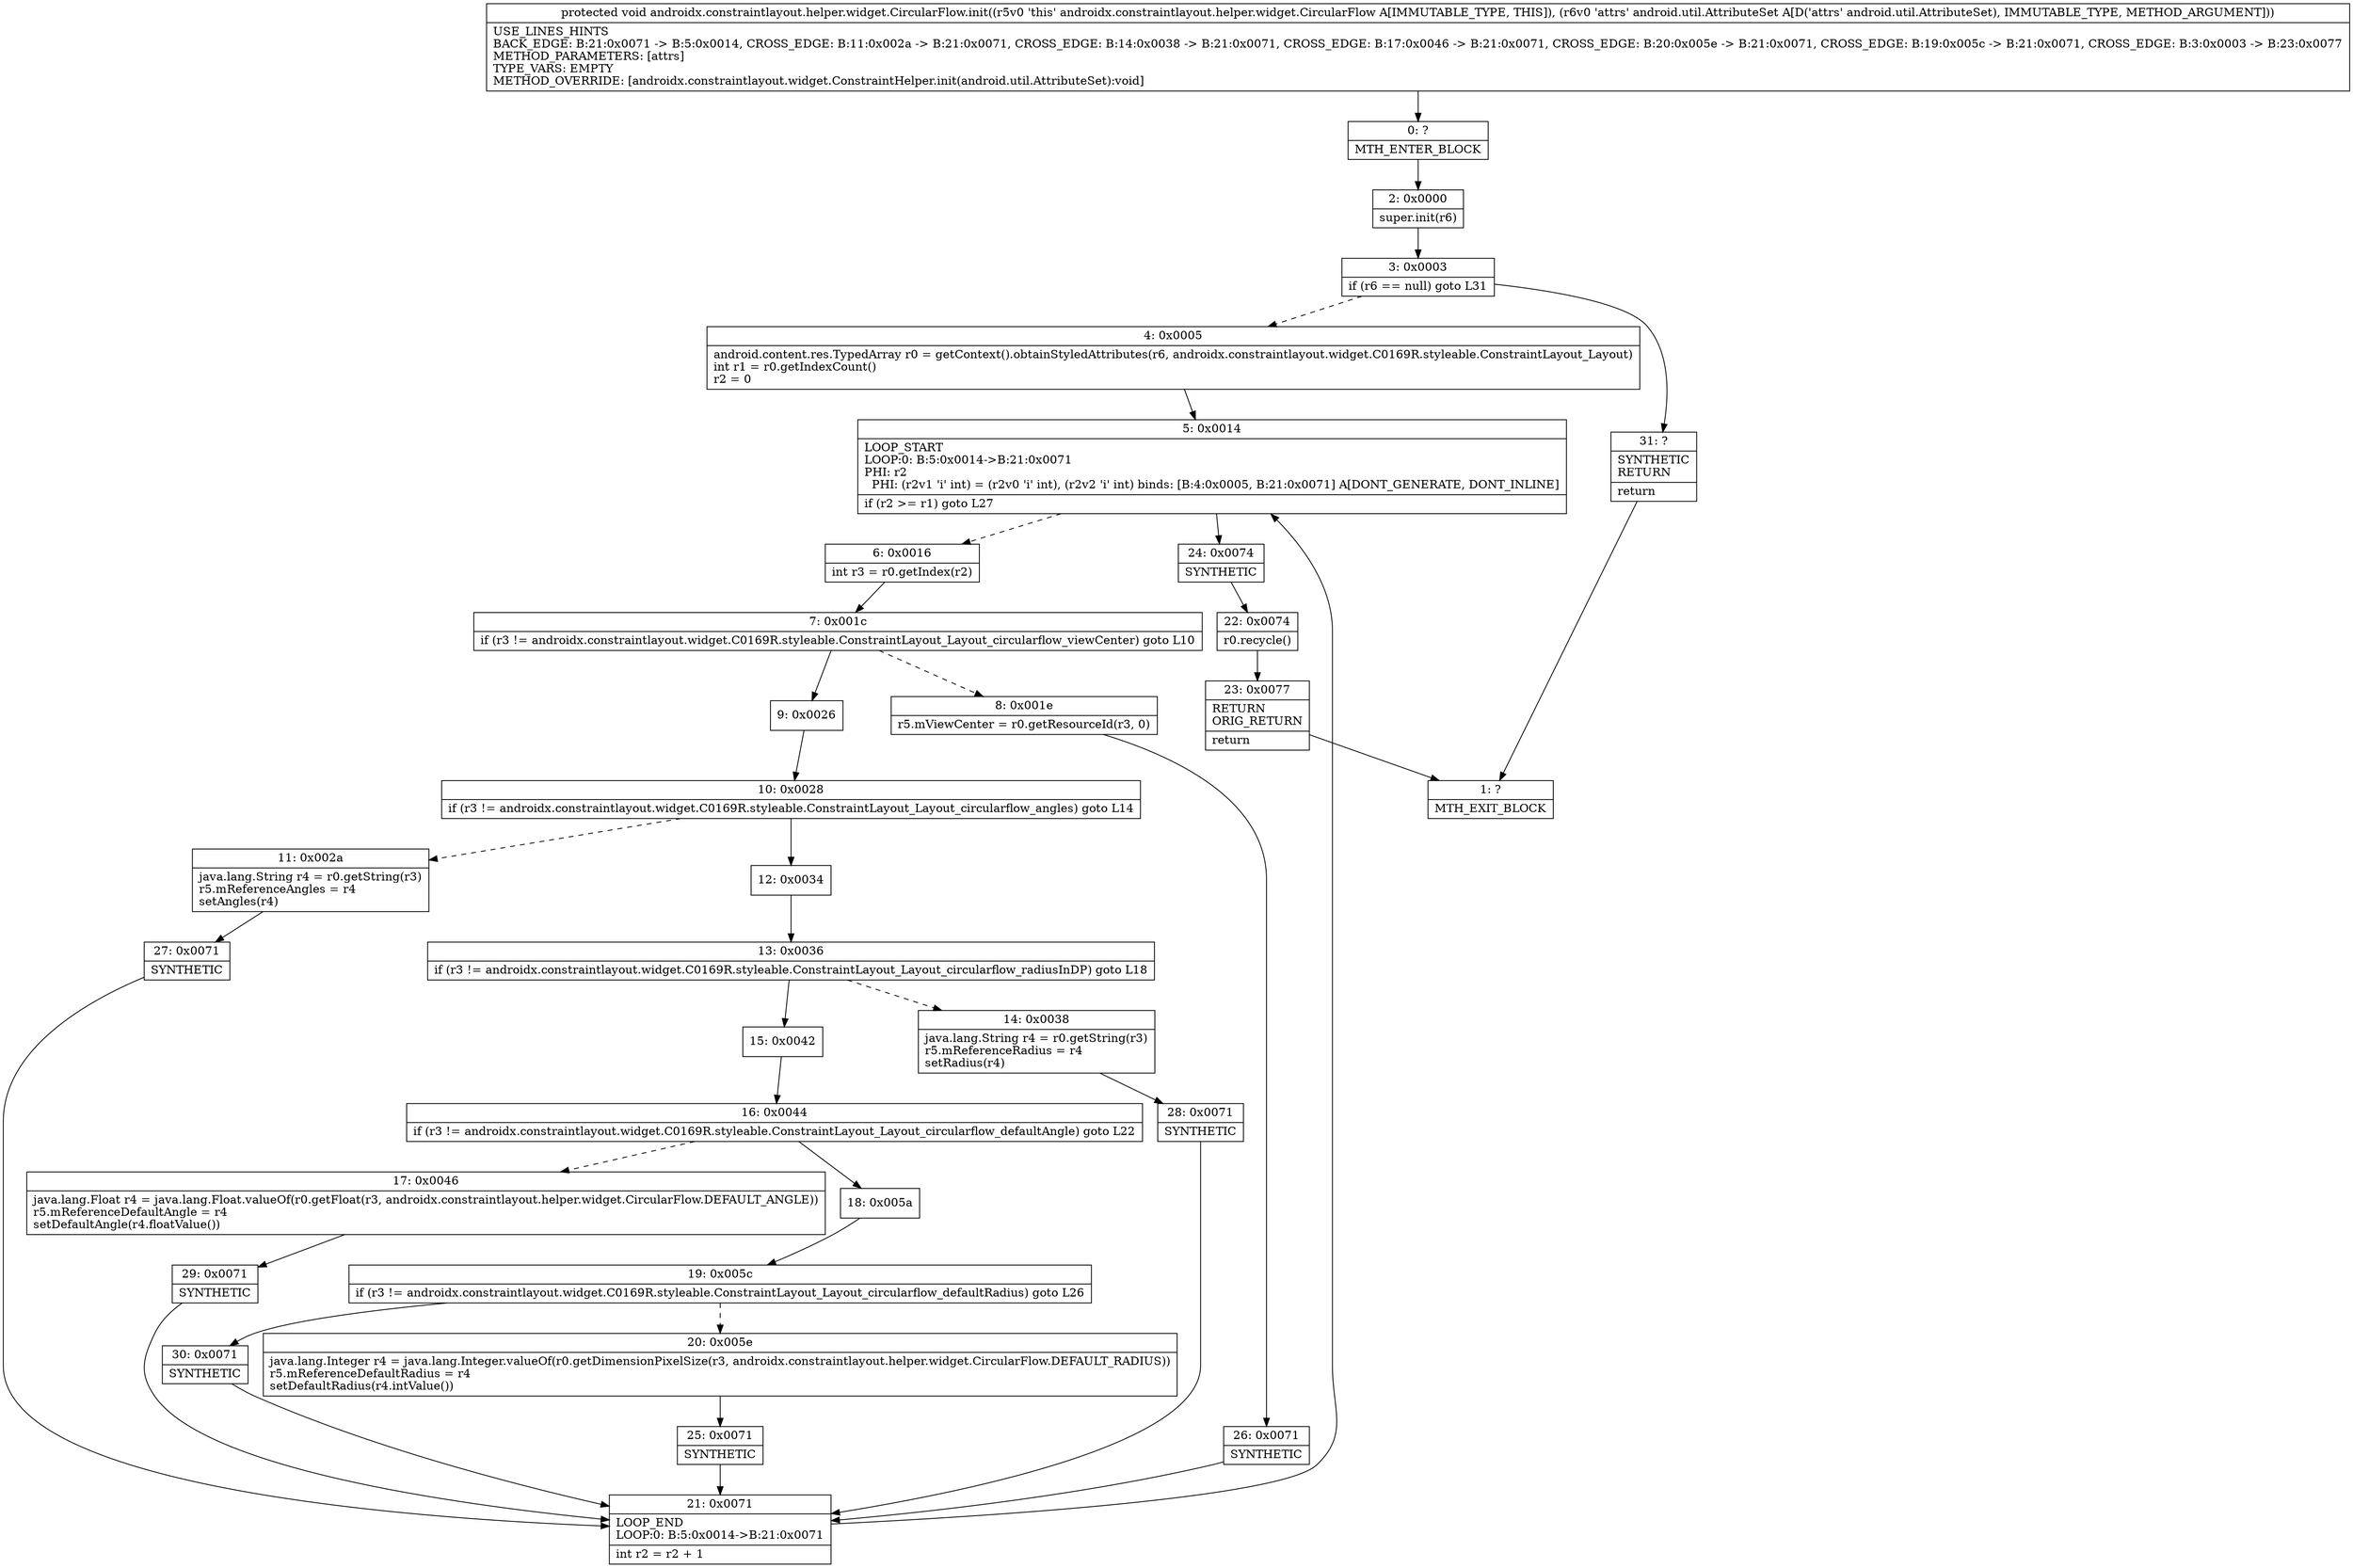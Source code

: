 digraph "CFG forandroidx.constraintlayout.helper.widget.CircularFlow.init(Landroid\/util\/AttributeSet;)V" {
Node_0 [shape=record,label="{0\:\ ?|MTH_ENTER_BLOCK\l}"];
Node_2 [shape=record,label="{2\:\ 0x0000|super.init(r6)\l}"];
Node_3 [shape=record,label="{3\:\ 0x0003|if (r6 == null) goto L31\l}"];
Node_4 [shape=record,label="{4\:\ 0x0005|android.content.res.TypedArray r0 = getContext().obtainStyledAttributes(r6, androidx.constraintlayout.widget.C0169R.styleable.ConstraintLayout_Layout)\lint r1 = r0.getIndexCount()\lr2 = 0\l}"];
Node_5 [shape=record,label="{5\:\ 0x0014|LOOP_START\lLOOP:0: B:5:0x0014\-\>B:21:0x0071\lPHI: r2 \l  PHI: (r2v1 'i' int) = (r2v0 'i' int), (r2v2 'i' int) binds: [B:4:0x0005, B:21:0x0071] A[DONT_GENERATE, DONT_INLINE]\l|if (r2 \>= r1) goto L27\l}"];
Node_6 [shape=record,label="{6\:\ 0x0016|int r3 = r0.getIndex(r2)\l}"];
Node_7 [shape=record,label="{7\:\ 0x001c|if (r3 != androidx.constraintlayout.widget.C0169R.styleable.ConstraintLayout_Layout_circularflow_viewCenter) goto L10\l}"];
Node_8 [shape=record,label="{8\:\ 0x001e|r5.mViewCenter = r0.getResourceId(r3, 0)\l}"];
Node_26 [shape=record,label="{26\:\ 0x0071|SYNTHETIC\l}"];
Node_21 [shape=record,label="{21\:\ 0x0071|LOOP_END\lLOOP:0: B:5:0x0014\-\>B:21:0x0071\l|int r2 = r2 + 1\l}"];
Node_9 [shape=record,label="{9\:\ 0x0026}"];
Node_10 [shape=record,label="{10\:\ 0x0028|if (r3 != androidx.constraintlayout.widget.C0169R.styleable.ConstraintLayout_Layout_circularflow_angles) goto L14\l}"];
Node_11 [shape=record,label="{11\:\ 0x002a|java.lang.String r4 = r0.getString(r3)\lr5.mReferenceAngles = r4\lsetAngles(r4)\l}"];
Node_27 [shape=record,label="{27\:\ 0x0071|SYNTHETIC\l}"];
Node_12 [shape=record,label="{12\:\ 0x0034}"];
Node_13 [shape=record,label="{13\:\ 0x0036|if (r3 != androidx.constraintlayout.widget.C0169R.styleable.ConstraintLayout_Layout_circularflow_radiusInDP) goto L18\l}"];
Node_14 [shape=record,label="{14\:\ 0x0038|java.lang.String r4 = r0.getString(r3)\lr5.mReferenceRadius = r4\lsetRadius(r4)\l}"];
Node_28 [shape=record,label="{28\:\ 0x0071|SYNTHETIC\l}"];
Node_15 [shape=record,label="{15\:\ 0x0042}"];
Node_16 [shape=record,label="{16\:\ 0x0044|if (r3 != androidx.constraintlayout.widget.C0169R.styleable.ConstraintLayout_Layout_circularflow_defaultAngle) goto L22\l}"];
Node_17 [shape=record,label="{17\:\ 0x0046|java.lang.Float r4 = java.lang.Float.valueOf(r0.getFloat(r3, androidx.constraintlayout.helper.widget.CircularFlow.DEFAULT_ANGLE))\lr5.mReferenceDefaultAngle = r4\lsetDefaultAngle(r4.floatValue())\l}"];
Node_29 [shape=record,label="{29\:\ 0x0071|SYNTHETIC\l}"];
Node_18 [shape=record,label="{18\:\ 0x005a}"];
Node_19 [shape=record,label="{19\:\ 0x005c|if (r3 != androidx.constraintlayout.widget.C0169R.styleable.ConstraintLayout_Layout_circularflow_defaultRadius) goto L26\l}"];
Node_20 [shape=record,label="{20\:\ 0x005e|java.lang.Integer r4 = java.lang.Integer.valueOf(r0.getDimensionPixelSize(r3, androidx.constraintlayout.helper.widget.CircularFlow.DEFAULT_RADIUS))\lr5.mReferenceDefaultRadius = r4\lsetDefaultRadius(r4.intValue())\l}"];
Node_25 [shape=record,label="{25\:\ 0x0071|SYNTHETIC\l}"];
Node_30 [shape=record,label="{30\:\ 0x0071|SYNTHETIC\l}"];
Node_24 [shape=record,label="{24\:\ 0x0074|SYNTHETIC\l}"];
Node_22 [shape=record,label="{22\:\ 0x0074|r0.recycle()\l}"];
Node_23 [shape=record,label="{23\:\ 0x0077|RETURN\lORIG_RETURN\l|return\l}"];
Node_1 [shape=record,label="{1\:\ ?|MTH_EXIT_BLOCK\l}"];
Node_31 [shape=record,label="{31\:\ ?|SYNTHETIC\lRETURN\l|return\l}"];
MethodNode[shape=record,label="{protected void androidx.constraintlayout.helper.widget.CircularFlow.init((r5v0 'this' androidx.constraintlayout.helper.widget.CircularFlow A[IMMUTABLE_TYPE, THIS]), (r6v0 'attrs' android.util.AttributeSet A[D('attrs' android.util.AttributeSet), IMMUTABLE_TYPE, METHOD_ARGUMENT]))  | USE_LINES_HINTS\lBACK_EDGE: B:21:0x0071 \-\> B:5:0x0014, CROSS_EDGE: B:11:0x002a \-\> B:21:0x0071, CROSS_EDGE: B:14:0x0038 \-\> B:21:0x0071, CROSS_EDGE: B:17:0x0046 \-\> B:21:0x0071, CROSS_EDGE: B:20:0x005e \-\> B:21:0x0071, CROSS_EDGE: B:19:0x005c \-\> B:21:0x0071, CROSS_EDGE: B:3:0x0003 \-\> B:23:0x0077\lMETHOD_PARAMETERS: [attrs]\lTYPE_VARS: EMPTY\lMETHOD_OVERRIDE: [androidx.constraintlayout.widget.ConstraintHelper.init(android.util.AttributeSet):void]\l}"];
MethodNode -> Node_0;Node_0 -> Node_2;
Node_2 -> Node_3;
Node_3 -> Node_4[style=dashed];
Node_3 -> Node_31;
Node_4 -> Node_5;
Node_5 -> Node_6[style=dashed];
Node_5 -> Node_24;
Node_6 -> Node_7;
Node_7 -> Node_8[style=dashed];
Node_7 -> Node_9;
Node_8 -> Node_26;
Node_26 -> Node_21;
Node_21 -> Node_5;
Node_9 -> Node_10;
Node_10 -> Node_11[style=dashed];
Node_10 -> Node_12;
Node_11 -> Node_27;
Node_27 -> Node_21;
Node_12 -> Node_13;
Node_13 -> Node_14[style=dashed];
Node_13 -> Node_15;
Node_14 -> Node_28;
Node_28 -> Node_21;
Node_15 -> Node_16;
Node_16 -> Node_17[style=dashed];
Node_16 -> Node_18;
Node_17 -> Node_29;
Node_29 -> Node_21;
Node_18 -> Node_19;
Node_19 -> Node_20[style=dashed];
Node_19 -> Node_30;
Node_20 -> Node_25;
Node_25 -> Node_21;
Node_30 -> Node_21;
Node_24 -> Node_22;
Node_22 -> Node_23;
Node_23 -> Node_1;
Node_31 -> Node_1;
}

